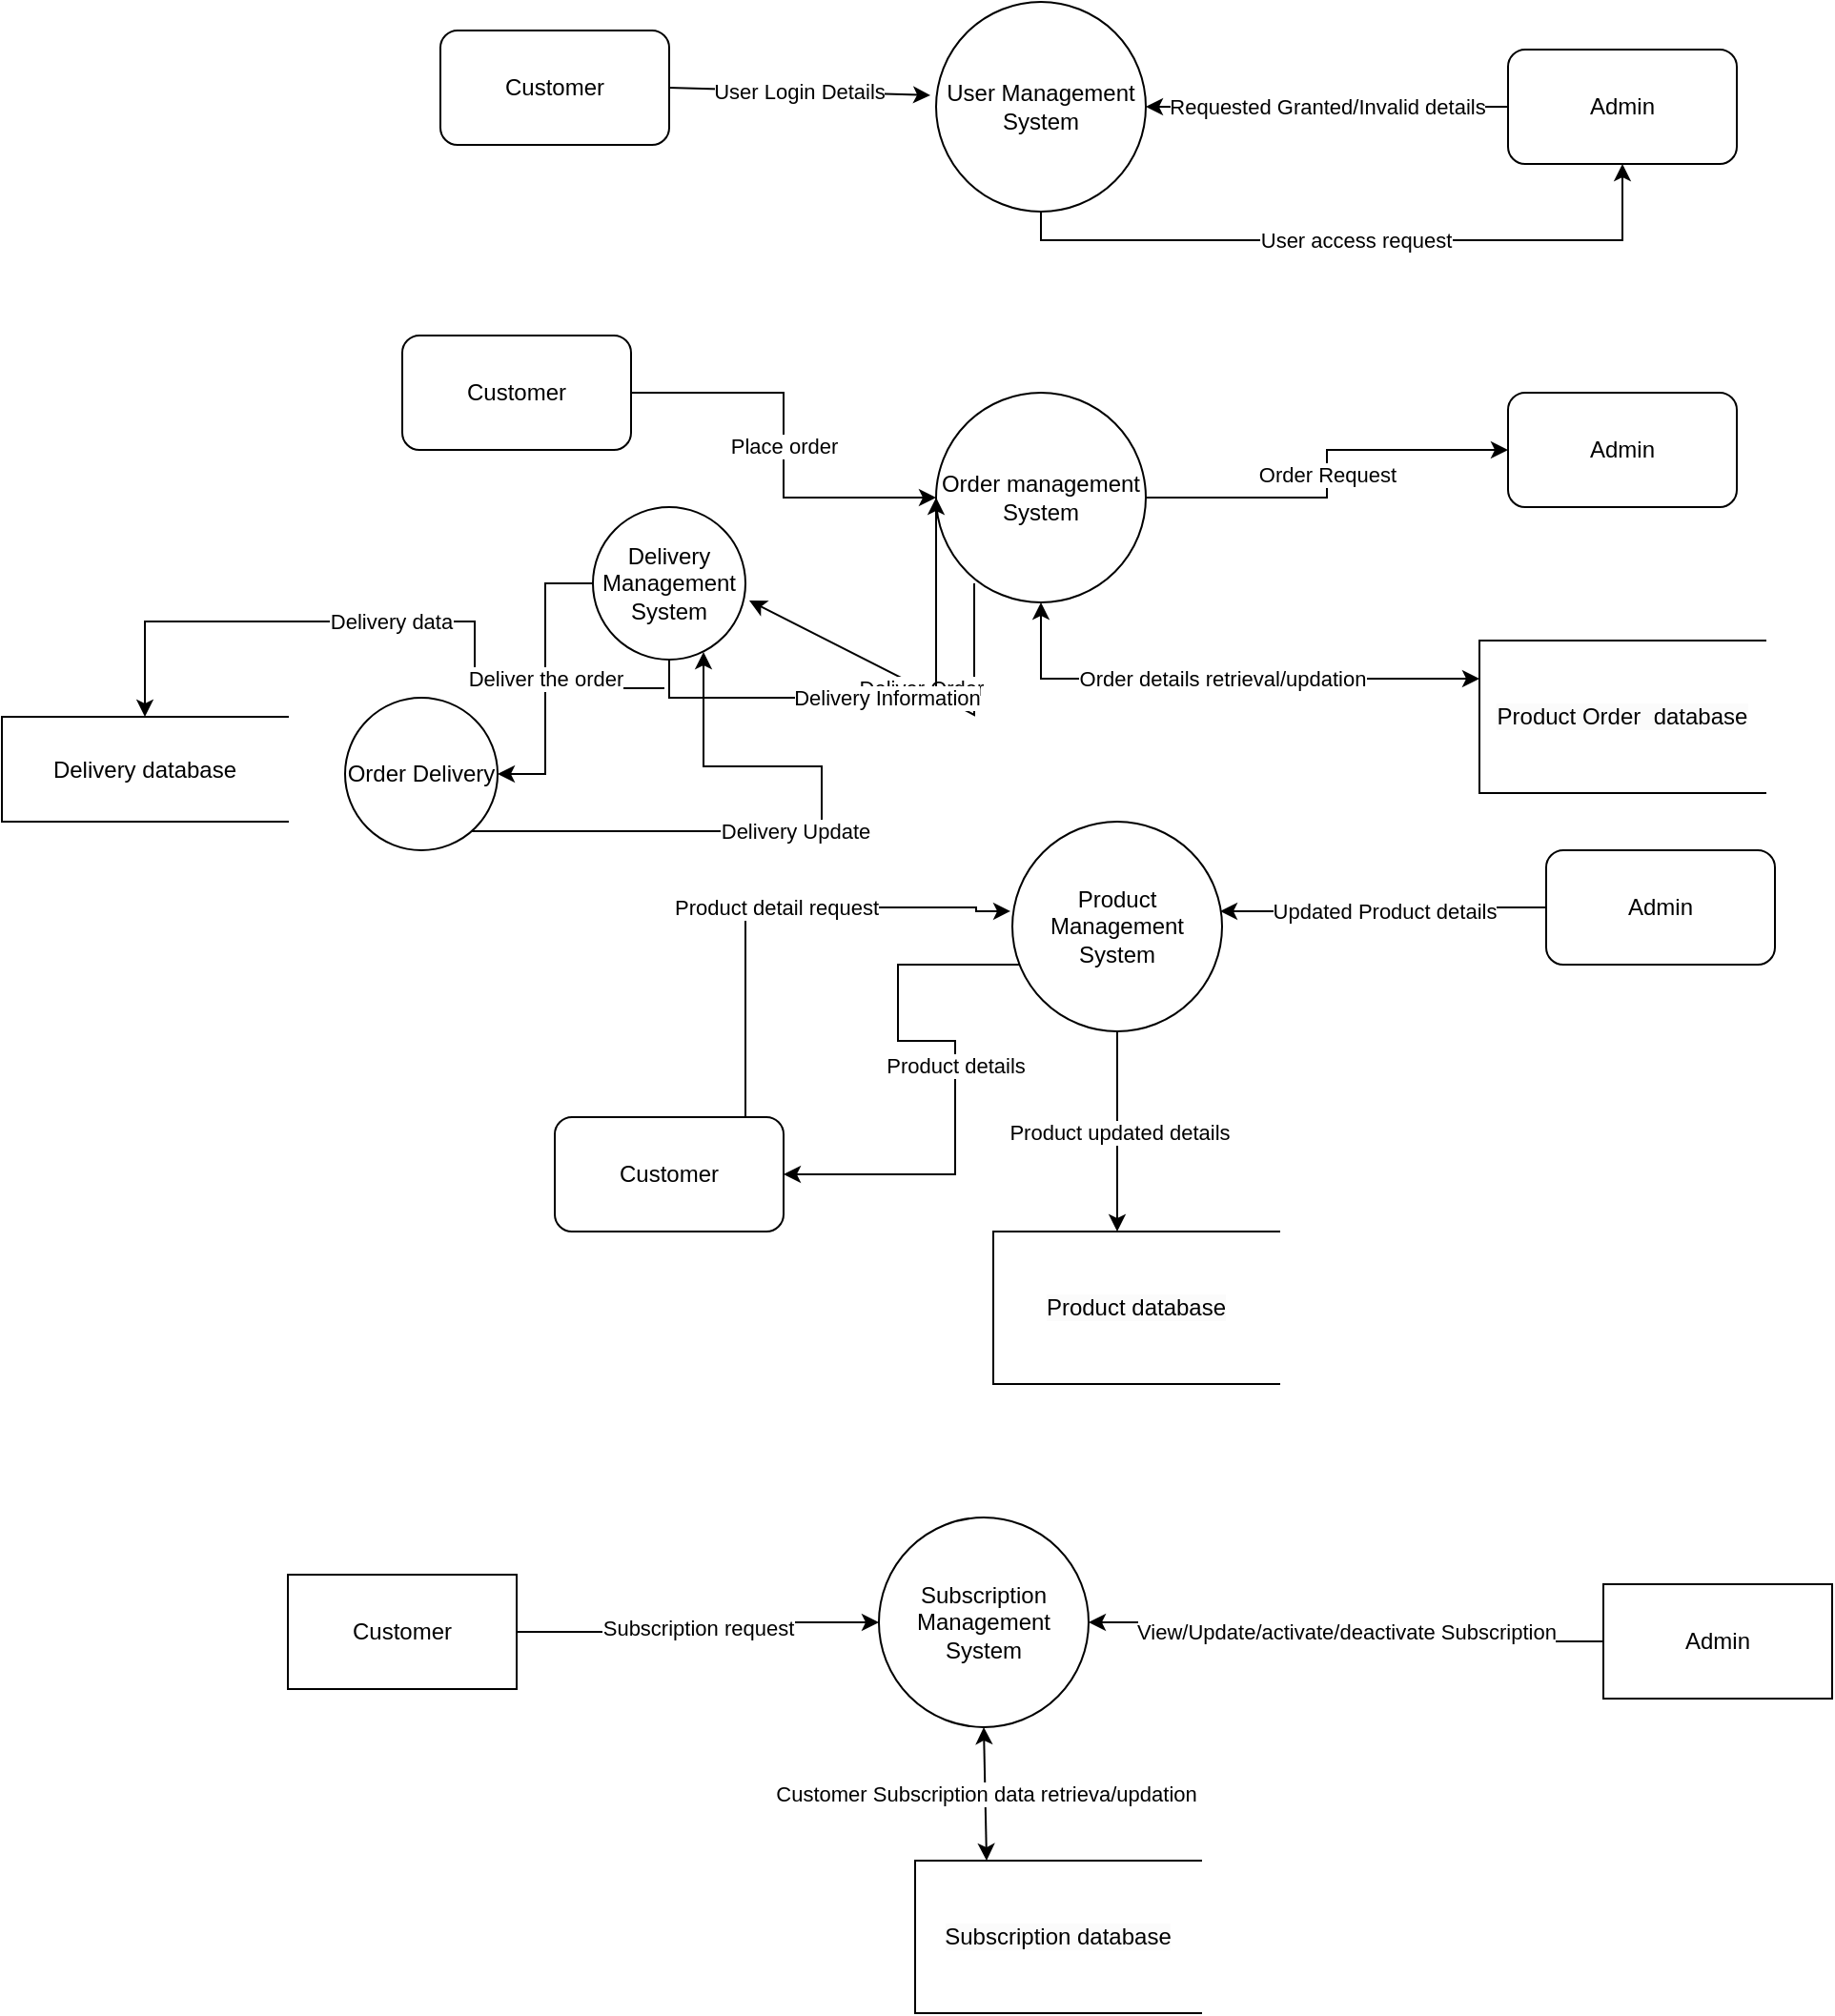 <mxfile version="24.7.7">
  <diagram name="Page-1" id="kYAHtVyp_YEEdniio3-Z">
    <mxGraphModel dx="2190" dy="924" grid="1" gridSize="10" guides="1" tooltips="1" connect="1" arrows="1" fold="1" page="1" pageScale="1" pageWidth="827" pageHeight="1169" math="0" shadow="0">
      <root>
        <mxCell id="0" />
        <mxCell id="1" parent="0" />
        <mxCell id="7_nby8N8SmwXe-nBg2ze-3" value="Customer" style="rounded=1;whiteSpace=wrap;html=1;" vertex="1" parent="1">
          <mxGeometry x="90" y="50" width="120" height="60" as="geometry" />
        </mxCell>
        <mxCell id="7_nby8N8SmwXe-nBg2ze-9" value="Requested Granted/Invalid details" style="edgeStyle=orthogonalEdgeStyle;rounded=0;orthogonalLoop=1;jettySize=auto;html=1;" edge="1" parent="1" source="7_nby8N8SmwXe-nBg2ze-4" target="7_nby8N8SmwXe-nBg2ze-5">
          <mxGeometry relative="1" as="geometry" />
        </mxCell>
        <mxCell id="7_nby8N8SmwXe-nBg2ze-4" value="Admin" style="rounded=1;whiteSpace=wrap;html=1;" vertex="1" parent="1">
          <mxGeometry x="650" y="60" width="120" height="60" as="geometry" />
        </mxCell>
        <mxCell id="7_nby8N8SmwXe-nBg2ze-8" value="User access request" style="edgeStyle=orthogonalEdgeStyle;rounded=0;orthogonalLoop=1;jettySize=auto;html=1;" edge="1" parent="1" source="7_nby8N8SmwXe-nBg2ze-5" target="7_nby8N8SmwXe-nBg2ze-4">
          <mxGeometry relative="1" as="geometry">
            <Array as="points">
              <mxPoint x="500" y="160" />
              <mxPoint x="500" y="160" />
            </Array>
          </mxGeometry>
        </mxCell>
        <mxCell id="7_nby8N8SmwXe-nBg2ze-5" value="User Management System" style="ellipse;whiteSpace=wrap;html=1;aspect=fixed;" vertex="1" parent="1">
          <mxGeometry x="350" y="35" width="110" height="110" as="geometry" />
        </mxCell>
        <mxCell id="7_nby8N8SmwXe-nBg2ze-7" value="User Login Details" style="endArrow=classic;html=1;rounded=0;exitX=1;exitY=0.5;exitDx=0;exitDy=0;entryX=-0.027;entryY=0.445;entryDx=0;entryDy=0;entryPerimeter=0;" edge="1" parent="1" source="7_nby8N8SmwXe-nBg2ze-3" target="7_nby8N8SmwXe-nBg2ze-5">
          <mxGeometry width="50" height="50" relative="1" as="geometry">
            <mxPoint x="390" y="390" as="sourcePoint" />
            <mxPoint x="440" y="340" as="targetPoint" />
          </mxGeometry>
        </mxCell>
        <mxCell id="7_nby8N8SmwXe-nBg2ze-15" value="Admin" style="rounded=1;whiteSpace=wrap;html=1;" vertex="1" parent="1">
          <mxGeometry x="650" y="240" width="120" height="60" as="geometry" />
        </mxCell>
        <mxCell id="7_nby8N8SmwXe-nBg2ze-48" value="Order Request" style="edgeStyle=orthogonalEdgeStyle;rounded=0;orthogonalLoop=1;jettySize=auto;html=1;entryX=0;entryY=0.5;entryDx=0;entryDy=0;" edge="1" parent="1" source="7_nby8N8SmwXe-nBg2ze-17" target="7_nby8N8SmwXe-nBg2ze-15">
          <mxGeometry relative="1" as="geometry">
            <mxPoint x="550" y="355" as="targetPoint" />
          </mxGeometry>
        </mxCell>
        <mxCell id="7_nby8N8SmwXe-nBg2ze-17" value="Order management System" style="ellipse;whiteSpace=wrap;html=1;aspect=fixed;" vertex="1" parent="1">
          <mxGeometry x="350" y="240" width="110" height="110" as="geometry" />
        </mxCell>
        <mxCell id="7_nby8N8SmwXe-nBg2ze-46" value="Place order" style="edgeStyle=orthogonalEdgeStyle;rounded=0;orthogonalLoop=1;jettySize=auto;html=1;entryX=0;entryY=0.5;entryDx=0;entryDy=0;" edge="1" parent="1" source="7_nby8N8SmwXe-nBg2ze-19" target="7_nby8N8SmwXe-nBg2ze-17">
          <mxGeometry relative="1" as="geometry">
            <mxPoint x="320" y="370" as="targetPoint" />
          </mxGeometry>
        </mxCell>
        <mxCell id="7_nby8N8SmwXe-nBg2ze-19" value="Customer" style="rounded=1;whiteSpace=wrap;html=1;" vertex="1" parent="1">
          <mxGeometry x="70" y="210" width="120" height="60" as="geometry" />
        </mxCell>
        <mxCell id="7_nby8N8SmwXe-nBg2ze-28" value="Product detail request" style="edgeStyle=orthogonalEdgeStyle;rounded=0;orthogonalLoop=1;jettySize=auto;html=1;entryX=-0.009;entryY=0.427;entryDx=0;entryDy=0;entryPerimeter=0;" edge="1" parent="1" target="7_nby8N8SmwXe-nBg2ze-23">
          <mxGeometry relative="1" as="geometry">
            <mxPoint x="250" y="620" as="sourcePoint" />
            <mxPoint x="370" y="489.5" as="targetPoint" />
            <Array as="points">
              <mxPoint x="250" y="510" />
              <mxPoint x="371" y="510" />
              <mxPoint x="371" y="512" />
            </Array>
          </mxGeometry>
        </mxCell>
        <mxCell id="7_nby8N8SmwXe-nBg2ze-22" value="Customer" style="rounded=1;whiteSpace=wrap;html=1;" vertex="1" parent="1">
          <mxGeometry x="150" y="620" width="120" height="60" as="geometry" />
        </mxCell>
        <mxCell id="7_nby8N8SmwXe-nBg2ze-30" value="Product details" style="edgeStyle=orthogonalEdgeStyle;rounded=0;orthogonalLoop=1;jettySize=auto;html=1;entryX=1;entryY=0.5;entryDx=0;entryDy=0;" edge="1" parent="1" source="7_nby8N8SmwXe-nBg2ze-23" target="7_nby8N8SmwXe-nBg2ze-22">
          <mxGeometry relative="1" as="geometry">
            <mxPoint x="310" y="520" as="targetPoint" />
            <Array as="points">
              <mxPoint x="330" y="540" />
              <mxPoint x="330" y="580" />
              <mxPoint x="360" y="580" />
              <mxPoint x="360" y="650" />
            </Array>
          </mxGeometry>
        </mxCell>
        <mxCell id="7_nby8N8SmwXe-nBg2ze-32" value="Product updated details" style="edgeStyle=orthogonalEdgeStyle;rounded=0;orthogonalLoop=1;jettySize=auto;html=1;" edge="1" parent="1" source="7_nby8N8SmwXe-nBg2ze-23">
          <mxGeometry relative="1" as="geometry">
            <mxPoint x="445" y="680" as="targetPoint" />
          </mxGeometry>
        </mxCell>
        <mxCell id="7_nby8N8SmwXe-nBg2ze-23" value="Product Management System" style="ellipse;whiteSpace=wrap;html=1;aspect=fixed;" vertex="1" parent="1">
          <mxGeometry x="390" y="465" width="110" height="110" as="geometry" />
        </mxCell>
        <mxCell id="7_nby8N8SmwXe-nBg2ze-26" value="Updated Product details" style="edgeStyle=orthogonalEdgeStyle;rounded=0;orthogonalLoop=1;jettySize=auto;html=1;entryX=0.991;entryY=0.427;entryDx=0;entryDy=0;entryPerimeter=0;" edge="1" parent="1" source="7_nby8N8SmwXe-nBg2ze-24" target="7_nby8N8SmwXe-nBg2ze-23">
          <mxGeometry relative="1" as="geometry">
            <mxPoint x="570" y="510" as="targetPoint" />
          </mxGeometry>
        </mxCell>
        <mxCell id="7_nby8N8SmwXe-nBg2ze-24" value="Admin" style="rounded=1;whiteSpace=wrap;html=1;" vertex="1" parent="1">
          <mxGeometry x="670" y="480" width="120" height="60" as="geometry" />
        </mxCell>
        <mxCell id="7_nby8N8SmwXe-nBg2ze-33" value="&lt;span style=&quot;caret-color: rgb(0, 0, 0); color: rgb(0, 0, 0); font-family: Helvetica; font-size: 12px; font-style: normal; font-variant-caps: normal; font-weight: 400; letter-spacing: normal; orphans: auto; text-align: center; text-indent: 0px; text-transform: none; white-space: normal; widows: auto; word-spacing: 0px; -webkit-text-stroke-width: 0px; background-color: rgb(251, 251, 251); text-decoration: none; display: inline !important; float: none;&quot;&gt;Product database&lt;/span&gt;" style="shape=partialRectangle;whiteSpace=wrap;html=1;bottom=1;right=1;left=1;top=0;fillColor=none;routingCenterX=-0.5;direction=south;" vertex="1" parent="1">
          <mxGeometry x="380" y="680" width="150" height="80" as="geometry" />
        </mxCell>
        <mxCell id="7_nby8N8SmwXe-nBg2ze-34" value="Subscription Management System" style="ellipse;whiteSpace=wrap;html=1;aspect=fixed;" vertex="1" parent="1">
          <mxGeometry x="320" y="830" width="110" height="110" as="geometry" />
        </mxCell>
        <mxCell id="7_nby8N8SmwXe-nBg2ze-35" value="&lt;span style=&quot;caret-color: rgb(0, 0, 0); color: rgb(0, 0, 0); font-family: Helvetica; font-size: 12px; font-style: normal; font-variant-caps: normal; font-weight: 400; letter-spacing: normal; orphans: auto; text-align: center; text-indent: 0px; text-transform: none; white-space: normal; widows: auto; word-spacing: 0px; -webkit-text-stroke-width: 0px; background-color: rgb(251, 251, 251); text-decoration: none; display: inline !important; float: none;&quot;&gt;Subscription database&lt;/span&gt;" style="shape=partialRectangle;whiteSpace=wrap;html=1;bottom=1;right=1;left=1;top=0;fillColor=none;routingCenterX=-0.5;direction=south;" vertex="1" parent="1">
          <mxGeometry x="339" y="1010" width="150" height="80" as="geometry" />
        </mxCell>
        <mxCell id="7_nby8N8SmwXe-nBg2ze-39" value="Subscription request" style="edgeStyle=orthogonalEdgeStyle;rounded=0;orthogonalLoop=1;jettySize=auto;html=1;" edge="1" parent="1" source="7_nby8N8SmwXe-nBg2ze-37" target="7_nby8N8SmwXe-nBg2ze-34">
          <mxGeometry relative="1" as="geometry" />
        </mxCell>
        <mxCell id="7_nby8N8SmwXe-nBg2ze-37" value="Customer" style="whiteSpace=wrap;html=1;" vertex="1" parent="1">
          <mxGeometry x="10" y="860" width="120" height="60" as="geometry" />
        </mxCell>
        <mxCell id="7_nby8N8SmwXe-nBg2ze-42" value="View/Update/activate/deactivate Subscription" style="edgeStyle=orthogonalEdgeStyle;rounded=0;orthogonalLoop=1;jettySize=auto;html=1;" edge="1" parent="1" source="7_nby8N8SmwXe-nBg2ze-40" target="7_nby8N8SmwXe-nBg2ze-34">
          <mxGeometry relative="1" as="geometry" />
        </mxCell>
        <mxCell id="7_nby8N8SmwXe-nBg2ze-40" value="Admin" style="whiteSpace=wrap;html=1;" vertex="1" parent="1">
          <mxGeometry x="700" y="865" width="120" height="60" as="geometry" />
        </mxCell>
        <mxCell id="7_nby8N8SmwXe-nBg2ze-44" value="Customer Subscription data retrieva/updation" style="endArrow=classic;startArrow=classic;html=1;rounded=0;exitX=0;exitY=0.75;exitDx=0;exitDy=0;entryX=0.5;entryY=1;entryDx=0;entryDy=0;" edge="1" parent="1" source="7_nby8N8SmwXe-nBg2ze-35" target="7_nby8N8SmwXe-nBg2ze-34">
          <mxGeometry width="50" height="50" relative="1" as="geometry">
            <mxPoint x="310" y="800" as="sourcePoint" />
            <mxPoint x="360" y="750" as="targetPoint" />
          </mxGeometry>
        </mxCell>
        <mxCell id="7_nby8N8SmwXe-nBg2ze-51" value="&lt;span style=&quot;caret-color: rgb(0, 0, 0); color: rgb(0, 0, 0); font-family: Helvetica; font-size: 12px; font-style: normal; font-variant-caps: normal; font-weight: 400; letter-spacing: normal; orphans: auto; text-align: center; text-indent: 0px; text-transform: none; white-space: normal; widows: auto; word-spacing: 0px; -webkit-text-stroke-width: 0px; background-color: rgb(251, 251, 251); text-decoration: none; display: inline !important; float: none;&quot;&gt;Product Order &amp;nbsp;database&lt;/span&gt;" style="shape=partialRectangle;whiteSpace=wrap;html=1;bottom=1;right=1;left=1;top=0;fillColor=none;routingCenterX=-0.5;direction=south;" vertex="1" parent="1">
          <mxGeometry x="635" y="370" width="150" height="80" as="geometry" />
        </mxCell>
        <mxCell id="7_nby8N8SmwXe-nBg2ze-53" value="Order details retrieval/updation" style="endArrow=classic;startArrow=classic;html=1;rounded=0;entryX=0.5;entryY=1;entryDx=0;entryDy=0;exitX=0.25;exitY=1;exitDx=0;exitDy=0;" edge="1" parent="1" source="7_nby8N8SmwXe-nBg2ze-51" target="7_nby8N8SmwXe-nBg2ze-17">
          <mxGeometry width="50" height="50" relative="1" as="geometry">
            <mxPoint x="330" y="520" as="sourcePoint" />
            <mxPoint x="380" y="470" as="targetPoint" />
            <Array as="points">
              <mxPoint x="405" y="390" />
            </Array>
          </mxGeometry>
        </mxCell>
        <mxCell id="7_nby8N8SmwXe-nBg2ze-57" value="Deliver Order" style="rounded=0;orthogonalLoop=1;jettySize=auto;html=1;exitX=1.025;exitY=0.613;exitDx=0;exitDy=0;exitPerimeter=0;entryX=1.025;entryY=0.613;entryDx=0;entryDy=0;entryPerimeter=0;" edge="1" parent="1" target="7_nby8N8SmwXe-nBg2ze-55">
          <mxGeometry relative="1" as="geometry">
            <mxPoint x="370" y="340" as="sourcePoint" />
            <mxPoint x="280" y="425" as="targetPoint" />
            <Array as="points">
              <mxPoint x="370" y="409" />
            </Array>
          </mxGeometry>
        </mxCell>
        <mxCell id="7_nby8N8SmwXe-nBg2ze-59" value="Delivery Information" style="edgeStyle=orthogonalEdgeStyle;rounded=0;orthogonalLoop=1;jettySize=auto;html=1;" edge="1" parent="1" source="7_nby8N8SmwXe-nBg2ze-55" target="7_nby8N8SmwXe-nBg2ze-17">
          <mxGeometry x="0.006" relative="1" as="geometry">
            <Array as="points">
              <mxPoint x="350" y="400" />
            </Array>
            <mxPoint as="offset" />
          </mxGeometry>
        </mxCell>
        <mxCell id="7_nby8N8SmwXe-nBg2ze-64" value="Delivery data" style="edgeStyle=orthogonalEdgeStyle;rounded=0;orthogonalLoop=1;jettySize=auto;html=1;entryX=0;entryY=0.5;entryDx=0;entryDy=0;" edge="1" parent="1" target="7_nby8N8SmwXe-nBg2ze-62">
          <mxGeometry relative="1" as="geometry">
            <mxPoint x="207.5" y="395" as="sourcePoint" />
            <mxPoint x="-80" y="390" as="targetPoint" />
            <Array as="points">
              <mxPoint x="108" y="395" />
              <mxPoint x="108" y="360" />
              <mxPoint x="-65" y="360" />
            </Array>
          </mxGeometry>
        </mxCell>
        <mxCell id="7_nby8N8SmwXe-nBg2ze-72" value="Deliver the order" style="edgeStyle=orthogonalEdgeStyle;rounded=0;orthogonalLoop=1;jettySize=auto;html=1;entryX=1;entryY=0.5;entryDx=0;entryDy=0;" edge="1" parent="1" source="7_nby8N8SmwXe-nBg2ze-55" target="7_nby8N8SmwXe-nBg2ze-73">
          <mxGeometry relative="1" as="geometry">
            <mxPoint x="160" y="440" as="targetPoint" />
          </mxGeometry>
        </mxCell>
        <mxCell id="7_nby8N8SmwXe-nBg2ze-55" value="Delivery Management System" style="ellipse;whiteSpace=wrap;html=1;aspect=fixed;" vertex="1" parent="1">
          <mxGeometry x="170" y="300" width="80" height="80" as="geometry" />
        </mxCell>
        <mxCell id="7_nby8N8SmwXe-nBg2ze-62" value="Delivery database" style="shape=partialRectangle;whiteSpace=wrap;html=1;bottom=1;right=1;left=1;top=0;fillColor=none;routingCenterX=-0.5;direction=south;" vertex="1" parent="1">
          <mxGeometry x="-140" y="410" width="150" height="55" as="geometry" />
        </mxCell>
        <mxCell id="7_nby8N8SmwXe-nBg2ze-74" value="Delivery Update" style="edgeStyle=orthogonalEdgeStyle;rounded=0;orthogonalLoop=1;jettySize=auto;html=1;entryX=0.725;entryY=0.95;entryDx=0;entryDy=0;entryPerimeter=0;" edge="1" parent="1" source="7_nby8N8SmwXe-nBg2ze-73" target="7_nby8N8SmwXe-nBg2ze-55">
          <mxGeometry relative="1" as="geometry">
            <Array as="points">
              <mxPoint x="290" y="470" />
              <mxPoint x="290" y="436" />
            </Array>
          </mxGeometry>
        </mxCell>
        <mxCell id="7_nby8N8SmwXe-nBg2ze-73" value="Order Delivery" style="ellipse;whiteSpace=wrap;html=1;aspect=fixed;" vertex="1" parent="1">
          <mxGeometry x="40" y="400" width="80" height="80" as="geometry" />
        </mxCell>
      </root>
    </mxGraphModel>
  </diagram>
</mxfile>
